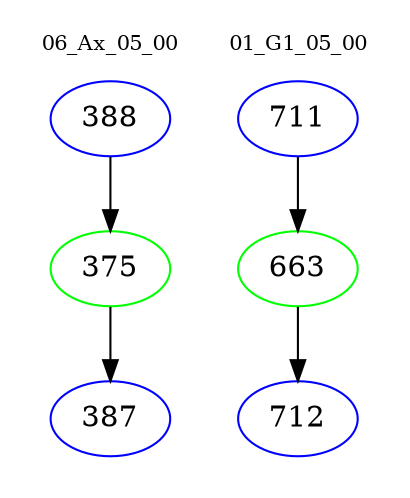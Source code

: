 digraph{
subgraph cluster_0 {
color = white
label = "06_Ax_05_00";
fontsize=10;
T0_388 [label="388", color="blue"]
T0_388 -> T0_375 [color="black"]
T0_375 [label="375", color="green"]
T0_375 -> T0_387 [color="black"]
T0_387 [label="387", color="blue"]
}
subgraph cluster_1 {
color = white
label = "01_G1_05_00";
fontsize=10;
T1_711 [label="711", color="blue"]
T1_711 -> T1_663 [color="black"]
T1_663 [label="663", color="green"]
T1_663 -> T1_712 [color="black"]
T1_712 [label="712", color="blue"]
}
}
